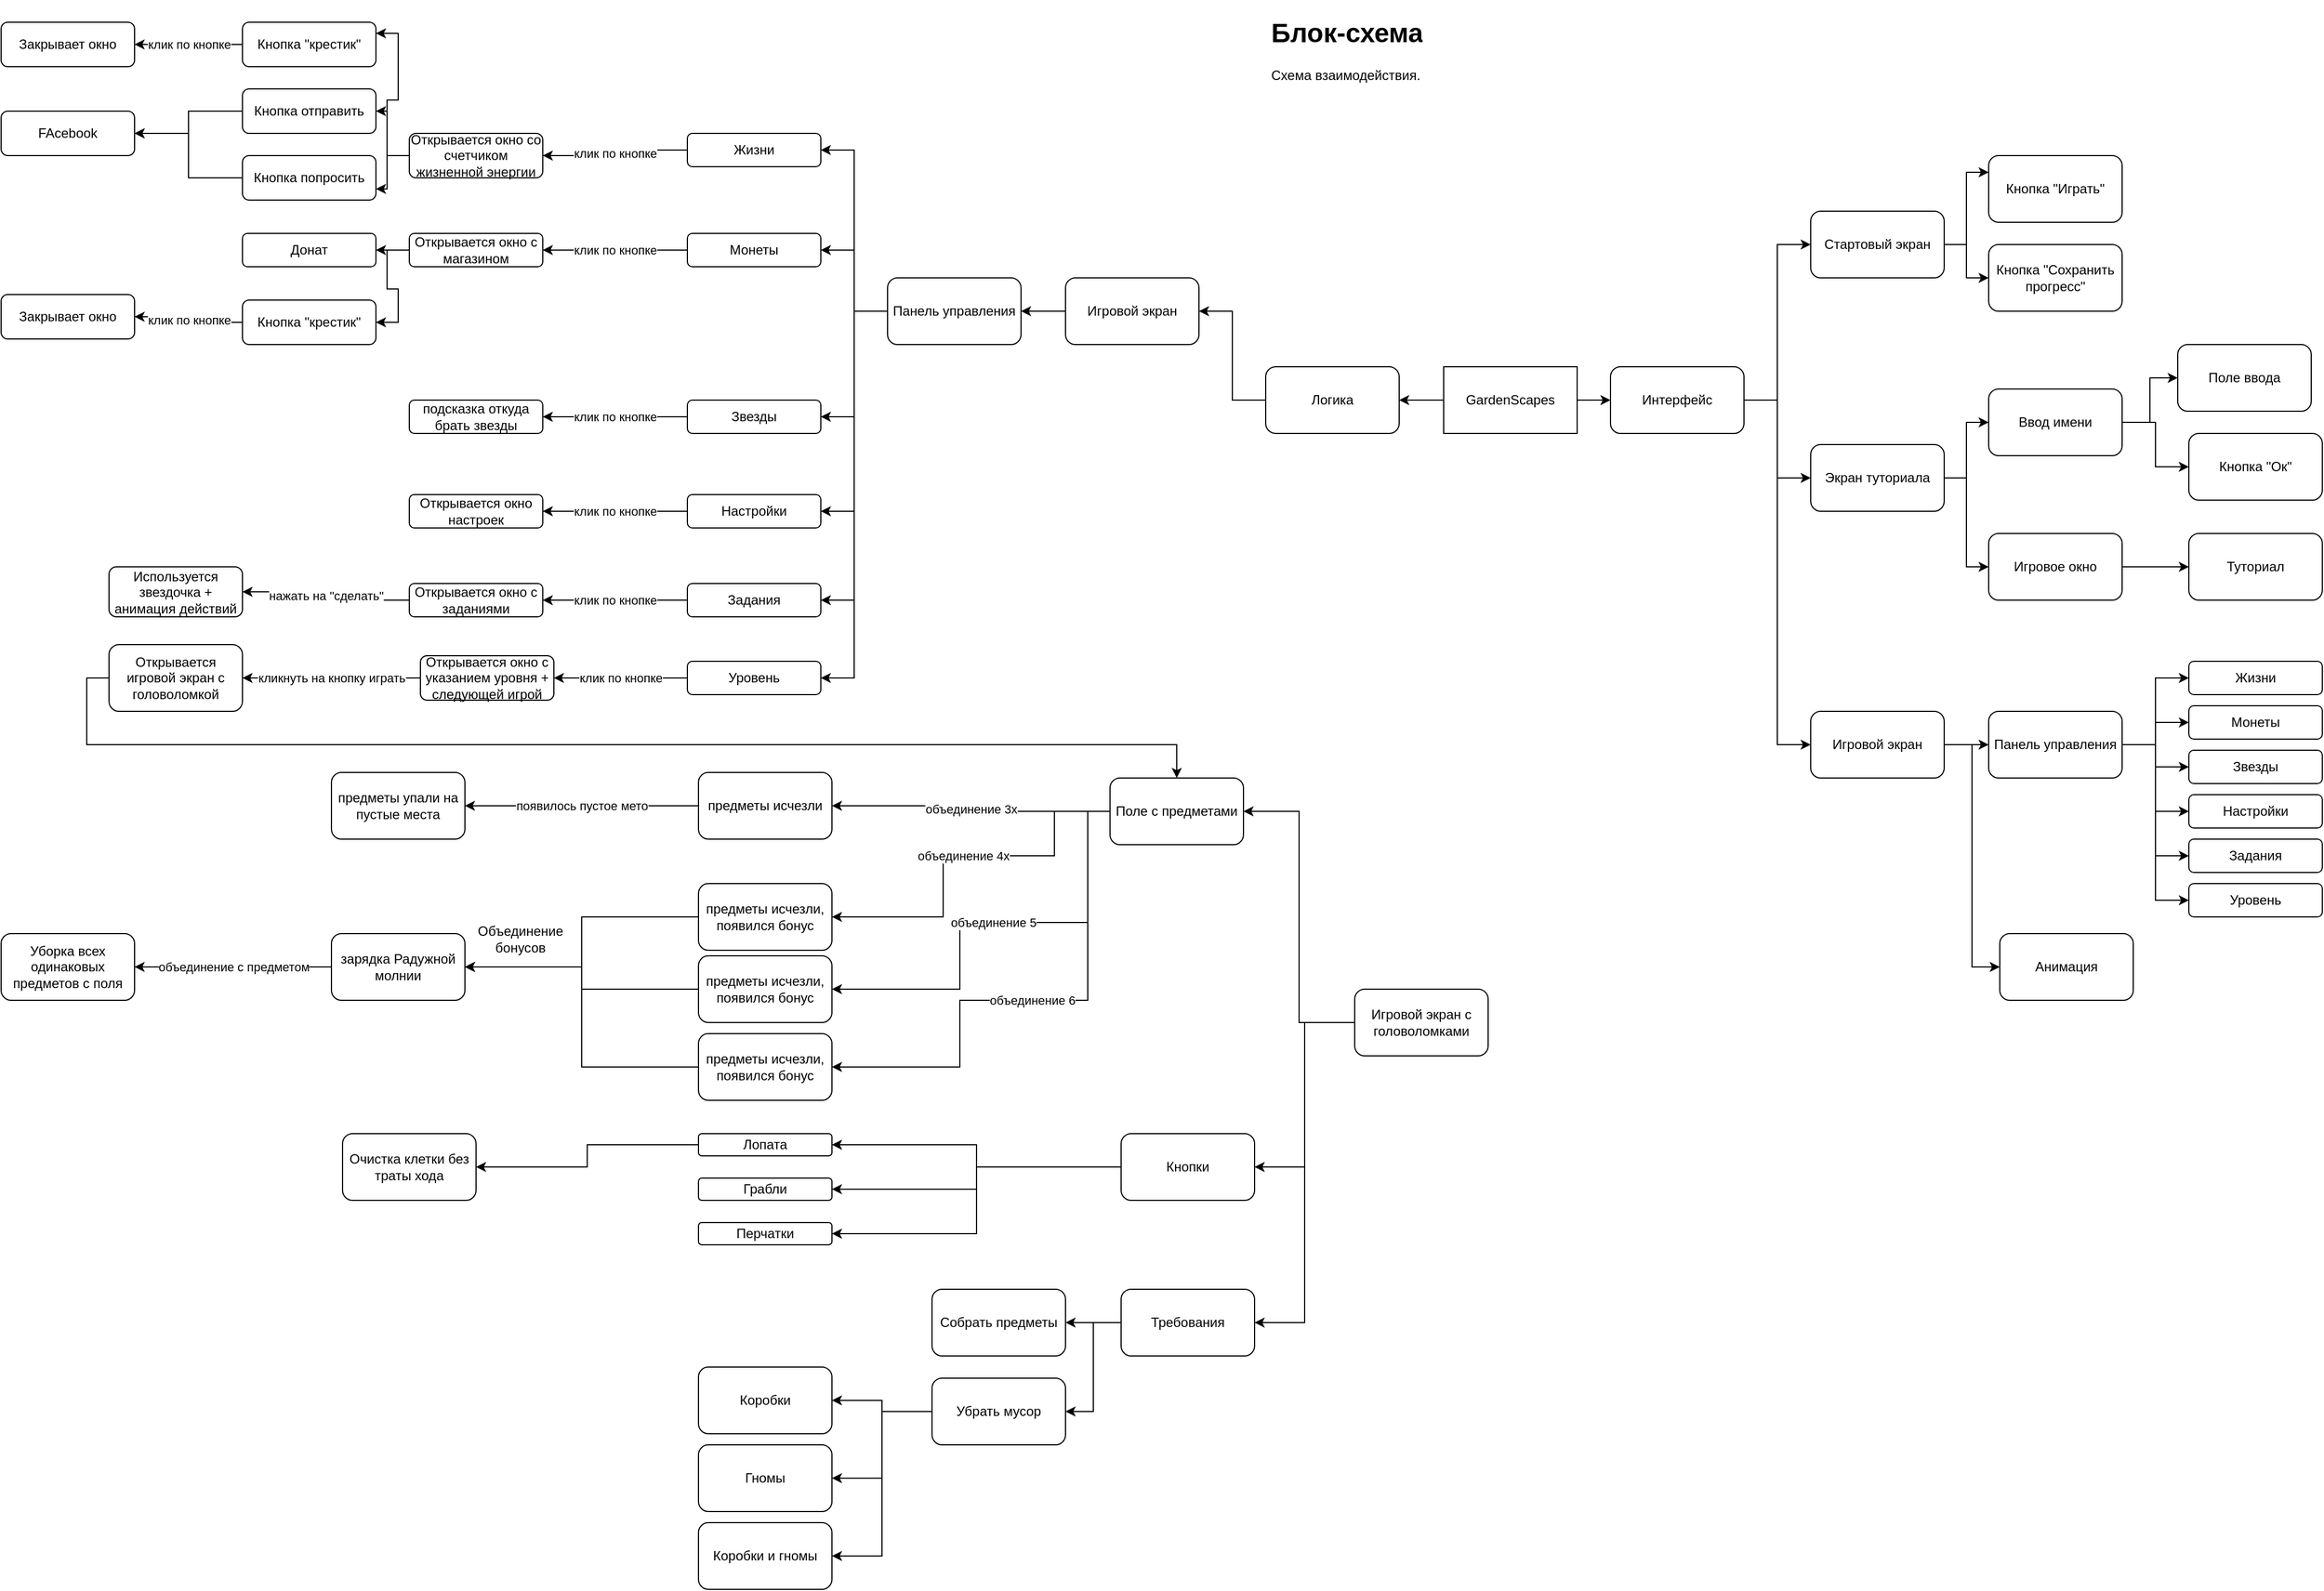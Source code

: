 <mxfile version="15.9.4" type="github">
  <diagram id="-3qTyUgSQW8smCoNh1RV" name="Page-1">
    <mxGraphModel dx="3076" dy="805" grid="1" gridSize="10" guides="1" tooltips="1" connect="1" arrows="1" fold="1" page="1" pageScale="1" pageWidth="827" pageHeight="1169" math="0" shadow="0">
      <root>
        <mxCell id="0" />
        <mxCell id="1" parent="0" />
        <mxCell id="cfINHwRxvX_QHTuSYm5q-5" style="edgeStyle=orthogonalEdgeStyle;rounded=0;orthogonalLoop=1;jettySize=auto;html=1;exitX=1;exitY=0.5;exitDx=0;exitDy=0;entryX=0;entryY=0.5;entryDx=0;entryDy=0;" parent="1" source="cfINHwRxvX_QHTuSYm5q-1" target="cfINHwRxvX_QHTuSYm5q-4" edge="1">
          <mxGeometry relative="1" as="geometry" />
        </mxCell>
        <mxCell id="cfINHwRxvX_QHTuSYm5q-45" style="edgeStyle=orthogonalEdgeStyle;rounded=0;orthogonalLoop=1;jettySize=auto;html=1;exitX=0;exitY=0.5;exitDx=0;exitDy=0;entryX=1;entryY=0.5;entryDx=0;entryDy=0;" parent="1" source="cfINHwRxvX_QHTuSYm5q-1" target="cfINHwRxvX_QHTuSYm5q-44" edge="1">
          <mxGeometry relative="1" as="geometry" />
        </mxCell>
        <mxCell id="cfINHwRxvX_QHTuSYm5q-1" value="GardenScapes" style="rounded=0;whiteSpace=wrap;html=1;" parent="1" vertex="1">
          <mxGeometry x="350" y="360" width="120" height="60" as="geometry" />
        </mxCell>
        <mxCell id="cfINHwRxvX_QHTuSYm5q-9" style="edgeStyle=orthogonalEdgeStyle;rounded=0;orthogonalLoop=1;jettySize=auto;html=1;exitX=1;exitY=0.5;exitDx=0;exitDy=0;entryX=0;entryY=0.5;entryDx=0;entryDy=0;" parent="1" source="cfINHwRxvX_QHTuSYm5q-4" target="cfINHwRxvX_QHTuSYm5q-6" edge="1">
          <mxGeometry relative="1" as="geometry" />
        </mxCell>
        <mxCell id="cfINHwRxvX_QHTuSYm5q-19" style="edgeStyle=orthogonalEdgeStyle;rounded=0;orthogonalLoop=1;jettySize=auto;html=1;exitX=1;exitY=0.5;exitDx=0;exitDy=0;entryX=0;entryY=0.5;entryDx=0;entryDy=0;" parent="1" source="cfINHwRxvX_QHTuSYm5q-4" target="cfINHwRxvX_QHTuSYm5q-13" edge="1">
          <mxGeometry relative="1" as="geometry" />
        </mxCell>
        <mxCell id="cfINHwRxvX_QHTuSYm5q-27" style="edgeStyle=orthogonalEdgeStyle;rounded=0;orthogonalLoop=1;jettySize=auto;html=1;exitX=1;exitY=0.5;exitDx=0;exitDy=0;entryX=0;entryY=0.5;entryDx=0;entryDy=0;" parent="1" source="cfINHwRxvX_QHTuSYm5q-4" target="cfINHwRxvX_QHTuSYm5q-26" edge="1">
          <mxGeometry relative="1" as="geometry" />
        </mxCell>
        <mxCell id="cfINHwRxvX_QHTuSYm5q-4" value="Интерфейс" style="rounded=1;whiteSpace=wrap;html=1;" parent="1" vertex="1">
          <mxGeometry x="500" y="360" width="120" height="60" as="geometry" />
        </mxCell>
        <mxCell id="cfINHwRxvX_QHTuSYm5q-10" style="edgeStyle=orthogonalEdgeStyle;rounded=0;orthogonalLoop=1;jettySize=auto;html=1;exitX=1;exitY=0.5;exitDx=0;exitDy=0;entryX=0;entryY=0.25;entryDx=0;entryDy=0;" parent="1" source="cfINHwRxvX_QHTuSYm5q-6" target="cfINHwRxvX_QHTuSYm5q-7" edge="1">
          <mxGeometry relative="1" as="geometry" />
        </mxCell>
        <mxCell id="cfINHwRxvX_QHTuSYm5q-11" style="edgeStyle=orthogonalEdgeStyle;rounded=0;orthogonalLoop=1;jettySize=auto;html=1;exitX=1;exitY=0.5;exitDx=0;exitDy=0;entryX=0;entryY=0.5;entryDx=0;entryDy=0;" parent="1" source="cfINHwRxvX_QHTuSYm5q-6" target="cfINHwRxvX_QHTuSYm5q-8" edge="1">
          <mxGeometry relative="1" as="geometry" />
        </mxCell>
        <mxCell id="cfINHwRxvX_QHTuSYm5q-6" value="Стартовый экран" style="rounded=1;whiteSpace=wrap;html=1;" parent="1" vertex="1">
          <mxGeometry x="680" y="220" width="120" height="60" as="geometry" />
        </mxCell>
        <mxCell id="cfINHwRxvX_QHTuSYm5q-7" value="Кнопка &quot;Играть&quot;&lt;span style=&quot;color: rgba(0 , 0 , 0 , 0) ; font-family: monospace ; font-size: 0px&quot;&gt;%3CmxGraphModel%3E%3Croot%3E%3CmxCell%20id%3D%220%22%2F%3E%3CmxCell%20id%3D%221%22%20parent%3D%220%22%2F%3E%3CmxCell%20id%3D%222%22%20value%3D%22%D0%A1%D1%82%D0%B0%D1%80%D1%82%D0%BE%D0%B2%D1%8B%D0%B9%20%D1%8D%D0%BA%D1%80%D0%B0%D0%BD%22%20style%3D%22rounded%3D1%3BwhiteSpace%3Dwrap%3Bhtml%3D1%3B%22%20vertex%3D%221%22%20parent%3D%221%22%3E%3CmxGeometry%20x%3D%22640%22%20y%3D%22220%22%20width%3D%22120%22%20height%3D%2260%22%20as%3D%22geometry%22%2F%3E%3C%2FmxCell%3E%3C%2Froot%3E%3C%2FmxGraphModel%3E&lt;/span&gt;" style="rounded=1;whiteSpace=wrap;html=1;" parent="1" vertex="1">
          <mxGeometry x="840" y="170" width="120" height="60" as="geometry" />
        </mxCell>
        <mxCell id="cfINHwRxvX_QHTuSYm5q-8" value="Кнопка &quot;Сохранить прогресс&quot;" style="rounded=1;whiteSpace=wrap;html=1;" parent="1" vertex="1">
          <mxGeometry x="840" y="250" width="120" height="60" as="geometry" />
        </mxCell>
        <mxCell id="cfINHwRxvX_QHTuSYm5q-21" style="edgeStyle=orthogonalEdgeStyle;rounded=0;orthogonalLoop=1;jettySize=auto;html=1;exitX=1;exitY=0.5;exitDx=0;exitDy=0;entryX=0;entryY=0.5;entryDx=0;entryDy=0;" parent="1" source="cfINHwRxvX_QHTuSYm5q-13" target="cfINHwRxvX_QHTuSYm5q-14" edge="1">
          <mxGeometry relative="1" as="geometry" />
        </mxCell>
        <mxCell id="cfINHwRxvX_QHTuSYm5q-22" style="edgeStyle=orthogonalEdgeStyle;rounded=0;orthogonalLoop=1;jettySize=auto;html=1;exitX=1;exitY=0.5;exitDx=0;exitDy=0;entryX=0;entryY=0.5;entryDx=0;entryDy=0;" parent="1" source="cfINHwRxvX_QHTuSYm5q-13" target="cfINHwRxvX_QHTuSYm5q-17" edge="1">
          <mxGeometry relative="1" as="geometry" />
        </mxCell>
        <mxCell id="cfINHwRxvX_QHTuSYm5q-13" value="Экран туториала" style="rounded=1;whiteSpace=wrap;html=1;" parent="1" vertex="1">
          <mxGeometry x="680" y="430" width="120" height="60" as="geometry" />
        </mxCell>
        <mxCell id="cfINHwRxvX_QHTuSYm5q-24" style="edgeStyle=orthogonalEdgeStyle;rounded=0;orthogonalLoop=1;jettySize=auto;html=1;exitX=1;exitY=0.5;exitDx=0;exitDy=0;entryX=0;entryY=0.5;entryDx=0;entryDy=0;" parent="1" source="cfINHwRxvX_QHTuSYm5q-14" target="cfINHwRxvX_QHTuSYm5q-15" edge="1">
          <mxGeometry relative="1" as="geometry" />
        </mxCell>
        <mxCell id="cfINHwRxvX_QHTuSYm5q-25" style="edgeStyle=orthogonalEdgeStyle;rounded=0;orthogonalLoop=1;jettySize=auto;html=1;exitX=1;exitY=0.5;exitDx=0;exitDy=0;entryX=0;entryY=0.5;entryDx=0;entryDy=0;" parent="1" source="cfINHwRxvX_QHTuSYm5q-14" target="cfINHwRxvX_QHTuSYm5q-16" edge="1">
          <mxGeometry relative="1" as="geometry" />
        </mxCell>
        <mxCell id="cfINHwRxvX_QHTuSYm5q-14" value="Ввод имени" style="rounded=1;whiteSpace=wrap;html=1;" parent="1" vertex="1">
          <mxGeometry x="840" y="380" width="120" height="60" as="geometry" />
        </mxCell>
        <mxCell id="cfINHwRxvX_QHTuSYm5q-15" value="Поле ввода" style="rounded=1;whiteSpace=wrap;html=1;" parent="1" vertex="1">
          <mxGeometry x="1010" y="340" width="120" height="60" as="geometry" />
        </mxCell>
        <mxCell id="cfINHwRxvX_QHTuSYm5q-16" value="Кнопка &quot;Ок&quot;" style="rounded=1;whiteSpace=wrap;html=1;" parent="1" vertex="1">
          <mxGeometry x="1020" y="420" width="120" height="60" as="geometry" />
        </mxCell>
        <mxCell id="cfINHwRxvX_QHTuSYm5q-23" style="edgeStyle=orthogonalEdgeStyle;rounded=0;orthogonalLoop=1;jettySize=auto;html=1;exitX=1;exitY=0.5;exitDx=0;exitDy=0;entryX=0;entryY=0.5;entryDx=0;entryDy=0;" parent="1" source="cfINHwRxvX_QHTuSYm5q-17" target="cfINHwRxvX_QHTuSYm5q-18" edge="1">
          <mxGeometry relative="1" as="geometry" />
        </mxCell>
        <mxCell id="cfINHwRxvX_QHTuSYm5q-17" value="Игровое окно" style="rounded=1;whiteSpace=wrap;html=1;" parent="1" vertex="1">
          <mxGeometry x="840" y="510" width="120" height="60" as="geometry" />
        </mxCell>
        <mxCell id="cfINHwRxvX_QHTuSYm5q-18" value="Туториал" style="rounded=1;whiteSpace=wrap;html=1;" parent="1" vertex="1">
          <mxGeometry x="1020" y="510" width="120" height="60" as="geometry" />
        </mxCell>
        <mxCell id="cfINHwRxvX_QHTuSYm5q-33" style="edgeStyle=orthogonalEdgeStyle;rounded=0;orthogonalLoop=1;jettySize=auto;html=1;exitX=1;exitY=0.5;exitDx=0;exitDy=0;entryX=0;entryY=0.5;entryDx=0;entryDy=0;" parent="1" source="cfINHwRxvX_QHTuSYm5q-26" target="cfINHwRxvX_QHTuSYm5q-32" edge="1">
          <mxGeometry relative="1" as="geometry" />
        </mxCell>
        <mxCell id="cfINHwRxvX_QHTuSYm5q-43" style="edgeStyle=orthogonalEdgeStyle;rounded=0;orthogonalLoop=1;jettySize=auto;html=1;exitX=1;exitY=0.5;exitDx=0;exitDy=0;entryX=0;entryY=0.5;entryDx=0;entryDy=0;" parent="1" source="cfINHwRxvX_QHTuSYm5q-26" target="cfINHwRxvX_QHTuSYm5q-42" edge="1">
          <mxGeometry relative="1" as="geometry" />
        </mxCell>
        <mxCell id="cfINHwRxvX_QHTuSYm5q-26" value="Игровой экран" style="rounded=1;whiteSpace=wrap;html=1;" parent="1" vertex="1">
          <mxGeometry x="680" y="670" width="120" height="60" as="geometry" />
        </mxCell>
        <mxCell id="cfINHwRxvX_QHTuSYm5q-28" value="Жизни" style="rounded=1;whiteSpace=wrap;html=1;" parent="1" vertex="1">
          <mxGeometry x="1020" y="625" width="120" height="30" as="geometry" />
        </mxCell>
        <mxCell id="cfINHwRxvX_QHTuSYm5q-29" value="Монеты&lt;span style=&quot;color: rgba(0 , 0 , 0 , 0) ; font-family: monospace ; font-size: 0px&quot;&gt;%3CmxGraphModel%3E%3Croot%3E%3CmxCell%20id%3D%220%22%2F%3E%3CmxCell%20id%3D%221%22%20parent%3D%220%22%2F%3E%3CmxCell%20id%3D%222%22%20value%3D%22%D0%96%D0%B8%D0%B7%D0%BD%D0%B8%22%20style%3D%22rounded%3D1%3BwhiteSpace%3Dwrap%3Bhtml%3D1%3B%22%20vertex%3D%221%22%20parent%3D%221%22%3E%3CmxGeometry%20x%3D%22840%22%20y%3D%22630%22%20width%3D%22120%22%20height%3D%2230%22%20as%3D%22geometry%22%2F%3E%3C%2FmxCell%3E%3C%2Froot%3E%3C%2FmxGraphModel%3E&lt;/span&gt;" style="rounded=1;whiteSpace=wrap;html=1;" parent="1" vertex="1">
          <mxGeometry x="1020" y="665" width="120" height="30" as="geometry" />
        </mxCell>
        <mxCell id="cfINHwRxvX_QHTuSYm5q-30" value="Звезды" style="rounded=1;whiteSpace=wrap;html=1;" parent="1" vertex="1">
          <mxGeometry x="1020" y="705" width="120" height="30" as="geometry" />
        </mxCell>
        <mxCell id="cfINHwRxvX_QHTuSYm5q-31" value="Настройки" style="rounded=1;whiteSpace=wrap;html=1;" parent="1" vertex="1">
          <mxGeometry x="1020" y="745" width="120" height="30" as="geometry" />
        </mxCell>
        <mxCell id="cfINHwRxvX_QHTuSYm5q-34" style="edgeStyle=orthogonalEdgeStyle;rounded=0;orthogonalLoop=1;jettySize=auto;html=1;exitX=1;exitY=0.5;exitDx=0;exitDy=0;entryX=0;entryY=0.5;entryDx=0;entryDy=0;" parent="1" source="cfINHwRxvX_QHTuSYm5q-32" target="cfINHwRxvX_QHTuSYm5q-28" edge="1">
          <mxGeometry relative="1" as="geometry" />
        </mxCell>
        <mxCell id="cfINHwRxvX_QHTuSYm5q-35" style="edgeStyle=orthogonalEdgeStyle;rounded=0;orthogonalLoop=1;jettySize=auto;html=1;exitX=1;exitY=0.5;exitDx=0;exitDy=0;entryX=0;entryY=0.5;entryDx=0;entryDy=0;" parent="1" source="cfINHwRxvX_QHTuSYm5q-32" target="cfINHwRxvX_QHTuSYm5q-29" edge="1">
          <mxGeometry relative="1" as="geometry" />
        </mxCell>
        <mxCell id="cfINHwRxvX_QHTuSYm5q-36" style="edgeStyle=orthogonalEdgeStyle;rounded=0;orthogonalLoop=1;jettySize=auto;html=1;exitX=1;exitY=0.5;exitDx=0;exitDy=0;" parent="1" source="cfINHwRxvX_QHTuSYm5q-32" target="cfINHwRxvX_QHTuSYm5q-30" edge="1">
          <mxGeometry relative="1" as="geometry" />
        </mxCell>
        <mxCell id="cfINHwRxvX_QHTuSYm5q-37" style="edgeStyle=orthogonalEdgeStyle;rounded=0;orthogonalLoop=1;jettySize=auto;html=1;exitX=1;exitY=0.5;exitDx=0;exitDy=0;entryX=0;entryY=0.5;entryDx=0;entryDy=0;" parent="1" source="cfINHwRxvX_QHTuSYm5q-32" target="cfINHwRxvX_QHTuSYm5q-31" edge="1">
          <mxGeometry relative="1" as="geometry" />
        </mxCell>
        <mxCell id="cfINHwRxvX_QHTuSYm5q-40" style="edgeStyle=orthogonalEdgeStyle;rounded=0;orthogonalLoop=1;jettySize=auto;html=1;exitX=1;exitY=0.5;exitDx=0;exitDy=0;entryX=0;entryY=0.5;entryDx=0;entryDy=0;" parent="1" source="cfINHwRxvX_QHTuSYm5q-32" target="cfINHwRxvX_QHTuSYm5q-38" edge="1">
          <mxGeometry relative="1" as="geometry" />
        </mxCell>
        <mxCell id="cfINHwRxvX_QHTuSYm5q-41" style="edgeStyle=orthogonalEdgeStyle;rounded=0;orthogonalLoop=1;jettySize=auto;html=1;exitX=1;exitY=0.5;exitDx=0;exitDy=0;entryX=0;entryY=0.5;entryDx=0;entryDy=0;" parent="1" source="cfINHwRxvX_QHTuSYm5q-32" target="cfINHwRxvX_QHTuSYm5q-39" edge="1">
          <mxGeometry relative="1" as="geometry" />
        </mxCell>
        <mxCell id="cfINHwRxvX_QHTuSYm5q-32" value="Панель управления" style="rounded=1;whiteSpace=wrap;html=1;" parent="1" vertex="1">
          <mxGeometry x="840" y="670" width="120" height="60" as="geometry" />
        </mxCell>
        <mxCell id="cfINHwRxvX_QHTuSYm5q-38" value="Задания" style="rounded=1;whiteSpace=wrap;html=1;" parent="1" vertex="1">
          <mxGeometry x="1020" y="785" width="120" height="30" as="geometry" />
        </mxCell>
        <mxCell id="cfINHwRxvX_QHTuSYm5q-39" value="Уровень" style="rounded=1;whiteSpace=wrap;html=1;" parent="1" vertex="1">
          <mxGeometry x="1020" y="825" width="120" height="30" as="geometry" />
        </mxCell>
        <mxCell id="cfINHwRxvX_QHTuSYm5q-42" value="Анимация" style="rounded=1;whiteSpace=wrap;html=1;" parent="1" vertex="1">
          <mxGeometry x="850" y="870" width="120" height="60" as="geometry" />
        </mxCell>
        <mxCell id="cfINHwRxvX_QHTuSYm5q-63" style="edgeStyle=orthogonalEdgeStyle;rounded=0;orthogonalLoop=1;jettySize=auto;html=1;exitX=0;exitY=0.5;exitDx=0;exitDy=0;entryX=1;entryY=0.5;entryDx=0;entryDy=0;" parent="1" source="cfINHwRxvX_QHTuSYm5q-44" target="cfINHwRxvX_QHTuSYm5q-48" edge="1">
          <mxGeometry relative="1" as="geometry" />
        </mxCell>
        <mxCell id="cfINHwRxvX_QHTuSYm5q-44" value="Логика" style="rounded=1;whiteSpace=wrap;html=1;" parent="1" vertex="1">
          <mxGeometry x="190" y="360" width="120" height="60" as="geometry" />
        </mxCell>
        <mxCell id="cfINHwRxvX_QHTuSYm5q-64" style="edgeStyle=orthogonalEdgeStyle;rounded=0;orthogonalLoop=1;jettySize=auto;html=1;exitX=0;exitY=0.5;exitDx=0;exitDy=0;entryX=1;entryY=0.5;entryDx=0;entryDy=0;" parent="1" source="cfINHwRxvX_QHTuSYm5q-48" target="cfINHwRxvX_QHTuSYm5q-59" edge="1">
          <mxGeometry relative="1" as="geometry" />
        </mxCell>
        <mxCell id="cfINHwRxvX_QHTuSYm5q-48" value="Игровой экран" style="rounded=1;whiteSpace=wrap;html=1;" parent="1" vertex="1">
          <mxGeometry x="10" y="280" width="120" height="60" as="geometry" />
        </mxCell>
        <mxCell id="cfINHwRxvX_QHTuSYm5q-72" value="клик по кнопке" style="edgeStyle=orthogonalEdgeStyle;rounded=0;orthogonalLoop=1;jettySize=auto;html=1;exitX=0;exitY=0.5;exitDx=0;exitDy=0;entryX=1;entryY=0.5;entryDx=0;entryDy=0;" parent="1" source="cfINHwRxvX_QHTuSYm5q-49" target="cfINHwRxvX_QHTuSYm5q-71" edge="1">
          <mxGeometry relative="1" as="geometry" />
        </mxCell>
        <mxCell id="cfINHwRxvX_QHTuSYm5q-49" value="Жизни" style="rounded=1;whiteSpace=wrap;html=1;" parent="1" vertex="1">
          <mxGeometry x="-330" y="150" width="120" height="30" as="geometry" />
        </mxCell>
        <mxCell id="cfINHwRxvX_QHTuSYm5q-82" value="клик по кнопке" style="edgeStyle=orthogonalEdgeStyle;rounded=0;orthogonalLoop=1;jettySize=auto;html=1;exitX=0;exitY=0.5;exitDx=0;exitDy=0;entryX=1;entryY=0.5;entryDx=0;entryDy=0;" parent="1" source="cfINHwRxvX_QHTuSYm5q-50" target="cfINHwRxvX_QHTuSYm5q-81" edge="1">
          <mxGeometry relative="1" as="geometry" />
        </mxCell>
        <mxCell id="cfINHwRxvX_QHTuSYm5q-50" value="Монеты&lt;span style=&quot;color: rgba(0 , 0 , 0 , 0) ; font-family: monospace ; font-size: 0px&quot;&gt;%3CmxGraphModel%3E%3Croot%3E%3CmxCell%20id%3D%220%22%2F%3E%3CmxCell%20id%3D%221%22%20parent%3D%220%22%2F%3E%3CmxCell%20id%3D%222%22%20value%3D%22%D0%96%D0%B8%D0%B7%D0%BD%D0%B8%22%20style%3D%22rounded%3D1%3BwhiteSpace%3Dwrap%3Bhtml%3D1%3B%22%20vertex%3D%221%22%20parent%3D%221%22%3E%3CmxGeometry%20x%3D%22840%22%20y%3D%22630%22%20width%3D%22120%22%20height%3D%2230%22%20as%3D%22geometry%22%2F%3E%3C%2FmxCell%3E%3C%2Froot%3E%3C%2FmxGraphModel%3E&lt;/span&gt;" style="rounded=1;whiteSpace=wrap;html=1;" parent="1" vertex="1">
          <mxGeometry x="-330" y="240" width="120" height="30" as="geometry" />
        </mxCell>
        <mxCell id="cfINHwRxvX_QHTuSYm5q-94" value="клик по кнопке" style="edgeStyle=orthogonalEdgeStyle;rounded=0;orthogonalLoop=1;jettySize=auto;html=1;exitX=0;exitY=0.5;exitDx=0;exitDy=0;entryX=1;entryY=0.5;entryDx=0;entryDy=0;" parent="1" source="cfINHwRxvX_QHTuSYm5q-51" target="cfINHwRxvX_QHTuSYm5q-93" edge="1">
          <mxGeometry relative="1" as="geometry" />
        </mxCell>
        <mxCell id="cfINHwRxvX_QHTuSYm5q-51" value="Звезды" style="rounded=1;whiteSpace=wrap;html=1;" parent="1" vertex="1">
          <mxGeometry x="-330" y="390" width="120" height="30" as="geometry" />
        </mxCell>
        <mxCell id="cfINHwRxvX_QHTuSYm5q-96" value="клик по кнопке" style="edgeStyle=orthogonalEdgeStyle;rounded=0;orthogonalLoop=1;jettySize=auto;html=1;exitX=0;exitY=0.5;exitDx=0;exitDy=0;entryX=1;entryY=0.5;entryDx=0;entryDy=0;" parent="1" source="cfINHwRxvX_QHTuSYm5q-52" target="cfINHwRxvX_QHTuSYm5q-95" edge="1">
          <mxGeometry relative="1" as="geometry" />
        </mxCell>
        <mxCell id="cfINHwRxvX_QHTuSYm5q-52" value="Настройки" style="rounded=1;whiteSpace=wrap;html=1;" parent="1" vertex="1">
          <mxGeometry x="-330" y="475" width="120" height="30" as="geometry" />
        </mxCell>
        <mxCell id="cfINHwRxvX_QHTuSYm5q-65" style="edgeStyle=orthogonalEdgeStyle;rounded=0;orthogonalLoop=1;jettySize=auto;html=1;exitX=0;exitY=0.5;exitDx=0;exitDy=0;entryX=1;entryY=0.5;entryDx=0;entryDy=0;" parent="1" source="cfINHwRxvX_QHTuSYm5q-59" target="cfINHwRxvX_QHTuSYm5q-49" edge="1">
          <mxGeometry relative="1" as="geometry" />
        </mxCell>
        <mxCell id="cfINHwRxvX_QHTuSYm5q-66" style="edgeStyle=orthogonalEdgeStyle;rounded=0;orthogonalLoop=1;jettySize=auto;html=1;exitX=0;exitY=0.5;exitDx=0;exitDy=0;entryX=1;entryY=0.5;entryDx=0;entryDy=0;" parent="1" source="cfINHwRxvX_QHTuSYm5q-59" target="cfINHwRxvX_QHTuSYm5q-50" edge="1">
          <mxGeometry relative="1" as="geometry" />
        </mxCell>
        <mxCell id="cfINHwRxvX_QHTuSYm5q-67" style="edgeStyle=orthogonalEdgeStyle;rounded=0;orthogonalLoop=1;jettySize=auto;html=1;exitX=0;exitY=0.5;exitDx=0;exitDy=0;entryX=1;entryY=0.5;entryDx=0;entryDy=0;" parent="1" source="cfINHwRxvX_QHTuSYm5q-59" target="cfINHwRxvX_QHTuSYm5q-51" edge="1">
          <mxGeometry relative="1" as="geometry" />
        </mxCell>
        <mxCell id="cfINHwRxvX_QHTuSYm5q-68" style="edgeStyle=orthogonalEdgeStyle;rounded=0;orthogonalLoop=1;jettySize=auto;html=1;exitX=0;exitY=0.5;exitDx=0;exitDy=0;entryX=1;entryY=0.5;entryDx=0;entryDy=0;" parent="1" source="cfINHwRxvX_QHTuSYm5q-59" target="cfINHwRxvX_QHTuSYm5q-52" edge="1">
          <mxGeometry relative="1" as="geometry" />
        </mxCell>
        <mxCell id="cfINHwRxvX_QHTuSYm5q-69" style="edgeStyle=orthogonalEdgeStyle;rounded=0;orthogonalLoop=1;jettySize=auto;html=1;exitX=0;exitY=0.5;exitDx=0;exitDy=0;entryX=1;entryY=0.5;entryDx=0;entryDy=0;" parent="1" source="cfINHwRxvX_QHTuSYm5q-59" target="cfINHwRxvX_QHTuSYm5q-60" edge="1">
          <mxGeometry relative="1" as="geometry" />
        </mxCell>
        <mxCell id="cfINHwRxvX_QHTuSYm5q-70" style="edgeStyle=orthogonalEdgeStyle;rounded=0;orthogonalLoop=1;jettySize=auto;html=1;exitX=0;exitY=0.5;exitDx=0;exitDy=0;entryX=1;entryY=0.5;entryDx=0;entryDy=0;" parent="1" source="cfINHwRxvX_QHTuSYm5q-59" target="cfINHwRxvX_QHTuSYm5q-61" edge="1">
          <mxGeometry relative="1" as="geometry" />
        </mxCell>
        <mxCell id="cfINHwRxvX_QHTuSYm5q-59" value="Панель управления" style="rounded=1;whiteSpace=wrap;html=1;" parent="1" vertex="1">
          <mxGeometry x="-150" y="280" width="120" height="60" as="geometry" />
        </mxCell>
        <mxCell id="cfINHwRxvX_QHTuSYm5q-98" value="клик по кнопке" style="edgeStyle=orthogonalEdgeStyle;rounded=0;orthogonalLoop=1;jettySize=auto;html=1;exitX=0;exitY=0.5;exitDx=0;exitDy=0;entryX=1;entryY=0.5;entryDx=0;entryDy=0;" parent="1" source="cfINHwRxvX_QHTuSYm5q-60" target="cfINHwRxvX_QHTuSYm5q-97" edge="1">
          <mxGeometry relative="1" as="geometry" />
        </mxCell>
        <mxCell id="cfINHwRxvX_QHTuSYm5q-60" value="Задания" style="rounded=1;whiteSpace=wrap;html=1;" parent="1" vertex="1">
          <mxGeometry x="-330" y="555" width="120" height="30" as="geometry" />
        </mxCell>
        <mxCell id="cfINHwRxvX_QHTuSYm5q-102" value="клик по кнопке" style="edgeStyle=orthogonalEdgeStyle;rounded=0;orthogonalLoop=1;jettySize=auto;html=1;exitX=0;exitY=0.5;exitDx=0;exitDy=0;" parent="1" source="cfINHwRxvX_QHTuSYm5q-61" target="cfINHwRxvX_QHTuSYm5q-101" edge="1">
          <mxGeometry relative="1" as="geometry" />
        </mxCell>
        <mxCell id="cfINHwRxvX_QHTuSYm5q-61" value="Уровень" style="rounded=1;whiteSpace=wrap;html=1;" parent="1" vertex="1">
          <mxGeometry x="-330" y="625" width="120" height="30" as="geometry" />
        </mxCell>
        <mxCell id="cfINHwRxvX_QHTuSYm5q-75" style="edgeStyle=orthogonalEdgeStyle;rounded=0;orthogonalLoop=1;jettySize=auto;html=1;exitX=0;exitY=0.5;exitDx=0;exitDy=0;entryX=1;entryY=0.5;entryDx=0;entryDy=0;" parent="1" source="cfINHwRxvX_QHTuSYm5q-71" target="cfINHwRxvX_QHTuSYm5q-73" edge="1">
          <mxGeometry relative="1" as="geometry" />
        </mxCell>
        <mxCell id="cfINHwRxvX_QHTuSYm5q-76" style="edgeStyle=orthogonalEdgeStyle;rounded=0;orthogonalLoop=1;jettySize=auto;html=1;exitX=0;exitY=0.5;exitDx=0;exitDy=0;entryX=1;entryY=0.75;entryDx=0;entryDy=0;" parent="1" source="cfINHwRxvX_QHTuSYm5q-71" target="cfINHwRxvX_QHTuSYm5q-74" edge="1">
          <mxGeometry relative="1" as="geometry" />
        </mxCell>
        <mxCell id="cfINHwRxvX_QHTuSYm5q-86" style="edgeStyle=orthogonalEdgeStyle;rounded=0;orthogonalLoop=1;jettySize=auto;html=1;exitX=0;exitY=0.5;exitDx=0;exitDy=0;entryX=1;entryY=0.25;entryDx=0;entryDy=0;" parent="1" source="cfINHwRxvX_QHTuSYm5q-71" target="cfINHwRxvX_QHTuSYm5q-85" edge="1">
          <mxGeometry relative="1" as="geometry" />
        </mxCell>
        <mxCell id="cfINHwRxvX_QHTuSYm5q-71" value="Открывается окно со счетчиком жизненной энергии" style="rounded=1;whiteSpace=wrap;html=1;" parent="1" vertex="1">
          <mxGeometry x="-580" y="150" width="120" height="40" as="geometry" />
        </mxCell>
        <mxCell id="cfINHwRxvX_QHTuSYm5q-79" style="edgeStyle=orthogonalEdgeStyle;rounded=0;orthogonalLoop=1;jettySize=auto;html=1;exitX=0;exitY=0.5;exitDx=0;exitDy=0;entryX=1;entryY=0.5;entryDx=0;entryDy=0;" parent="1" source="cfINHwRxvX_QHTuSYm5q-73" target="cfINHwRxvX_QHTuSYm5q-77" edge="1">
          <mxGeometry relative="1" as="geometry" />
        </mxCell>
        <mxCell id="cfINHwRxvX_QHTuSYm5q-73" value="Кнопка отправить" style="rounded=1;whiteSpace=wrap;html=1;" parent="1" vertex="1">
          <mxGeometry x="-730" y="110" width="120" height="40" as="geometry" />
        </mxCell>
        <mxCell id="cfINHwRxvX_QHTuSYm5q-80" style="edgeStyle=orthogonalEdgeStyle;rounded=0;orthogonalLoop=1;jettySize=auto;html=1;exitX=0;exitY=0.5;exitDx=0;exitDy=0;entryX=1;entryY=0.5;entryDx=0;entryDy=0;" parent="1" source="cfINHwRxvX_QHTuSYm5q-74" target="cfINHwRxvX_QHTuSYm5q-77" edge="1">
          <mxGeometry relative="1" as="geometry" />
        </mxCell>
        <mxCell id="cfINHwRxvX_QHTuSYm5q-74" value="Кнопка попросить" style="rounded=1;whiteSpace=wrap;html=1;" parent="1" vertex="1">
          <mxGeometry x="-730" y="170" width="120" height="40" as="geometry" />
        </mxCell>
        <mxCell id="cfINHwRxvX_QHTuSYm5q-77" value="FAcebook" style="rounded=1;whiteSpace=wrap;html=1;" parent="1" vertex="1">
          <mxGeometry x="-947" y="130" width="120" height="40" as="geometry" />
        </mxCell>
        <mxCell id="cfINHwRxvX_QHTuSYm5q-84" style="edgeStyle=orthogonalEdgeStyle;rounded=0;orthogonalLoop=1;jettySize=auto;html=1;exitX=0;exitY=0.5;exitDx=0;exitDy=0;entryX=1;entryY=0.5;entryDx=0;entryDy=0;" parent="1" source="cfINHwRxvX_QHTuSYm5q-81" target="cfINHwRxvX_QHTuSYm5q-83" edge="1">
          <mxGeometry relative="1" as="geometry" />
        </mxCell>
        <mxCell id="cfINHwRxvX_QHTuSYm5q-92" style="edgeStyle=orthogonalEdgeStyle;rounded=0;orthogonalLoop=1;jettySize=auto;html=1;exitX=0;exitY=0.5;exitDx=0;exitDy=0;entryX=1;entryY=0.5;entryDx=0;entryDy=0;" parent="1" source="cfINHwRxvX_QHTuSYm5q-81" target="cfINHwRxvX_QHTuSYm5q-90" edge="1">
          <mxGeometry relative="1" as="geometry" />
        </mxCell>
        <mxCell id="cfINHwRxvX_QHTuSYm5q-81" value="Открывается окно с магазином" style="rounded=1;whiteSpace=wrap;html=1;" parent="1" vertex="1">
          <mxGeometry x="-580" y="240" width="120" height="30" as="geometry" />
        </mxCell>
        <mxCell id="cfINHwRxvX_QHTuSYm5q-83" value="Донат" style="rounded=1;whiteSpace=wrap;html=1;" parent="1" vertex="1">
          <mxGeometry x="-730" y="240" width="120" height="30" as="geometry" />
        </mxCell>
        <mxCell id="cfINHwRxvX_QHTuSYm5q-88" value="клик по кнопке" style="edgeStyle=orthogonalEdgeStyle;rounded=0;orthogonalLoop=1;jettySize=auto;html=1;exitX=0;exitY=0.5;exitDx=0;exitDy=0;entryX=1;entryY=0.5;entryDx=0;entryDy=0;" parent="1" source="cfINHwRxvX_QHTuSYm5q-85" target="cfINHwRxvX_QHTuSYm5q-87" edge="1">
          <mxGeometry relative="1" as="geometry" />
        </mxCell>
        <mxCell id="cfINHwRxvX_QHTuSYm5q-85" value="Кнопка &quot;крестик&quot;" style="rounded=1;whiteSpace=wrap;html=1;" parent="1" vertex="1">
          <mxGeometry x="-730" y="50" width="120" height="40" as="geometry" />
        </mxCell>
        <mxCell id="cfINHwRxvX_QHTuSYm5q-87" value="Закрывает окно" style="rounded=1;whiteSpace=wrap;html=1;" parent="1" vertex="1">
          <mxGeometry x="-947" y="50" width="120" height="40" as="geometry" />
        </mxCell>
        <mxCell id="cfINHwRxvX_QHTuSYm5q-89" value="клик по кнопке" style="edgeStyle=orthogonalEdgeStyle;rounded=0;orthogonalLoop=1;jettySize=auto;html=1;exitX=0;exitY=0.5;exitDx=0;exitDy=0;entryX=1;entryY=0.5;entryDx=0;entryDy=0;" parent="1" source="cfINHwRxvX_QHTuSYm5q-90" target="cfINHwRxvX_QHTuSYm5q-91" edge="1">
          <mxGeometry relative="1" as="geometry" />
        </mxCell>
        <mxCell id="cfINHwRxvX_QHTuSYm5q-90" value="Кнопка &quot;крестик&quot;" style="rounded=1;whiteSpace=wrap;html=1;" parent="1" vertex="1">
          <mxGeometry x="-730" y="300" width="120" height="40" as="geometry" />
        </mxCell>
        <mxCell id="cfINHwRxvX_QHTuSYm5q-91" value="Закрывает окно" style="rounded=1;whiteSpace=wrap;html=1;" parent="1" vertex="1">
          <mxGeometry x="-947" y="295" width="120" height="40" as="geometry" />
        </mxCell>
        <mxCell id="cfINHwRxvX_QHTuSYm5q-93" value="подсказка откуда брать звезды" style="rounded=1;whiteSpace=wrap;html=1;" parent="1" vertex="1">
          <mxGeometry x="-580" y="390" width="120" height="30" as="geometry" />
        </mxCell>
        <mxCell id="cfINHwRxvX_QHTuSYm5q-95" value="Открывается окно настроек" style="rounded=1;whiteSpace=wrap;html=1;" parent="1" vertex="1">
          <mxGeometry x="-580" y="475" width="120" height="30" as="geometry" />
        </mxCell>
        <mxCell id="cfINHwRxvX_QHTuSYm5q-100" value="нажать на &quot;сделать&quot;" style="edgeStyle=orthogonalEdgeStyle;rounded=0;orthogonalLoop=1;jettySize=auto;html=1;exitX=0;exitY=0.5;exitDx=0;exitDy=0;" parent="1" source="cfINHwRxvX_QHTuSYm5q-97" target="cfINHwRxvX_QHTuSYm5q-99" edge="1">
          <mxGeometry relative="1" as="geometry" />
        </mxCell>
        <mxCell id="cfINHwRxvX_QHTuSYm5q-97" value="Открывается окно с заданиями" style="rounded=1;whiteSpace=wrap;html=1;" parent="1" vertex="1">
          <mxGeometry x="-580" y="555" width="120" height="30" as="geometry" />
        </mxCell>
        <mxCell id="cfINHwRxvX_QHTuSYm5q-99" value="Используется звездочка + анимация действий" style="rounded=1;whiteSpace=wrap;html=1;" parent="1" vertex="1">
          <mxGeometry x="-850" y="540" width="120" height="45" as="geometry" />
        </mxCell>
        <mxCell id="cfINHwRxvX_QHTuSYm5q-104" value="кликнуть на кнопку играть" style="edgeStyle=orthogonalEdgeStyle;rounded=0;orthogonalLoop=1;jettySize=auto;html=1;exitX=0;exitY=0.5;exitDx=0;exitDy=0;entryX=1;entryY=0.5;entryDx=0;entryDy=0;" parent="1" source="cfINHwRxvX_QHTuSYm5q-101" target="cfINHwRxvX_QHTuSYm5q-103" edge="1">
          <mxGeometry relative="1" as="geometry" />
        </mxCell>
        <mxCell id="cfINHwRxvX_QHTuSYm5q-101" value="Открывается окно с указанием уровня + следующей игрой" style="rounded=1;whiteSpace=wrap;html=1;" parent="1" vertex="1">
          <mxGeometry x="-570" y="620" width="120" height="40" as="geometry" />
        </mxCell>
        <mxCell id="cfINHwRxvX_QHTuSYm5q-106" style="edgeStyle=orthogonalEdgeStyle;rounded=0;orthogonalLoop=1;jettySize=auto;html=1;exitX=0;exitY=0.5;exitDx=0;exitDy=0;entryX=0.5;entryY=0;entryDx=0;entryDy=0;" parent="1" source="cfINHwRxvX_QHTuSYm5q-103" target="cfINHwRxvX_QHTuSYm5q-105" edge="1">
          <mxGeometry relative="1" as="geometry" />
        </mxCell>
        <mxCell id="cfINHwRxvX_QHTuSYm5q-103" value="Открывается игровой экран с головоломкой" style="rounded=1;whiteSpace=wrap;html=1;" parent="1" vertex="1">
          <mxGeometry x="-850" y="610" width="120" height="60" as="geometry" />
        </mxCell>
        <mxCell id="cfINHwRxvX_QHTuSYm5q-108" value="объединение 3х" style="edgeStyle=orthogonalEdgeStyle;rounded=0;orthogonalLoop=1;jettySize=auto;html=1;exitX=0;exitY=0.5;exitDx=0;exitDy=0;entryX=1;entryY=0.5;entryDx=0;entryDy=0;" parent="1" source="cfINHwRxvX_QHTuSYm5q-105" target="cfINHwRxvX_QHTuSYm5q-107" edge="1">
          <mxGeometry relative="1" as="geometry" />
        </mxCell>
        <mxCell id="cfINHwRxvX_QHTuSYm5q-110" value="объединение 4х" style="edgeStyle=orthogonalEdgeStyle;rounded=0;orthogonalLoop=1;jettySize=auto;html=1;exitX=0;exitY=0.5;exitDx=0;exitDy=0;entryX=1;entryY=0.5;entryDx=0;entryDy=0;" parent="1" source="cfINHwRxvX_QHTuSYm5q-105" target="cfINHwRxvX_QHTuSYm5q-109" edge="1">
          <mxGeometry relative="1" as="geometry">
            <Array as="points">
              <mxPoint y="800" />
              <mxPoint x="-100" y="800" />
              <mxPoint x="-100" y="855" />
            </Array>
          </mxGeometry>
        </mxCell>
        <mxCell id="cfINHwRxvX_QHTuSYm5q-114" value="объединение 5" style="edgeStyle=orthogonalEdgeStyle;rounded=0;orthogonalLoop=1;jettySize=auto;html=1;exitX=0;exitY=0.5;exitDx=0;exitDy=0;entryX=1;entryY=0.5;entryDx=0;entryDy=0;" parent="1" source="cfINHwRxvX_QHTuSYm5q-105" target="cfINHwRxvX_QHTuSYm5q-111" edge="1">
          <mxGeometry relative="1" as="geometry">
            <Array as="points">
              <mxPoint x="30" y="860" />
              <mxPoint x="-85" y="860" />
              <mxPoint x="-85" y="920" />
            </Array>
          </mxGeometry>
        </mxCell>
        <mxCell id="cfINHwRxvX_QHTuSYm5q-115" value="объединение 6" style="edgeStyle=orthogonalEdgeStyle;rounded=0;orthogonalLoop=1;jettySize=auto;html=1;exitX=0;exitY=0.5;exitDx=0;exitDy=0;entryX=1;entryY=0.5;entryDx=0;entryDy=0;" parent="1" source="cfINHwRxvX_QHTuSYm5q-105" target="cfINHwRxvX_QHTuSYm5q-112" edge="1">
          <mxGeometry relative="1" as="geometry">
            <Array as="points">
              <mxPoint x="30" y="930" />
              <mxPoint x="-85" y="930" />
              <mxPoint x="-85" y="990" />
            </Array>
          </mxGeometry>
        </mxCell>
        <mxCell id="cfINHwRxvX_QHTuSYm5q-105" value="Поле с предметами" style="rounded=1;whiteSpace=wrap;html=1;" parent="1" vertex="1">
          <mxGeometry x="50" y="730" width="120" height="60" as="geometry" />
        </mxCell>
        <mxCell id="cfINHwRxvX_QHTuSYm5q-124" value="появилось пустое мето" style="edgeStyle=orthogonalEdgeStyle;rounded=0;orthogonalLoop=1;jettySize=auto;html=1;exitX=0;exitY=0.5;exitDx=0;exitDy=0;entryX=1;entryY=0.5;entryDx=0;entryDy=0;" parent="1" source="cfINHwRxvX_QHTuSYm5q-107" target="cfINHwRxvX_QHTuSYm5q-123" edge="1">
          <mxGeometry relative="1" as="geometry" />
        </mxCell>
        <mxCell id="cfINHwRxvX_QHTuSYm5q-107" value="предметы исчезли" style="rounded=1;whiteSpace=wrap;html=1;" parent="1" vertex="1">
          <mxGeometry x="-320" y="725" width="120" height="60" as="geometry" />
        </mxCell>
        <mxCell id="cfINHwRxvX_QHTuSYm5q-117" style="edgeStyle=orthogonalEdgeStyle;rounded=0;orthogonalLoop=1;jettySize=auto;html=1;exitX=0;exitY=0.5;exitDx=0;exitDy=0;entryX=1;entryY=0.5;entryDx=0;entryDy=0;" parent="1" source="cfINHwRxvX_QHTuSYm5q-109" target="cfINHwRxvX_QHTuSYm5q-113" edge="1">
          <mxGeometry relative="1" as="geometry" />
        </mxCell>
        <mxCell id="cfINHwRxvX_QHTuSYm5q-109" value="предметы исчезли, появился бонус" style="rounded=1;whiteSpace=wrap;html=1;" parent="1" vertex="1">
          <mxGeometry x="-320" y="825" width="120" height="60" as="geometry" />
        </mxCell>
        <mxCell id="cfINHwRxvX_QHTuSYm5q-118" style="edgeStyle=orthogonalEdgeStyle;rounded=0;orthogonalLoop=1;jettySize=auto;html=1;exitX=0;exitY=0.5;exitDx=0;exitDy=0;entryX=1;entryY=0.5;entryDx=0;entryDy=0;" parent="1" source="cfINHwRxvX_QHTuSYm5q-111" target="cfINHwRxvX_QHTuSYm5q-113" edge="1">
          <mxGeometry relative="1" as="geometry" />
        </mxCell>
        <mxCell id="cfINHwRxvX_QHTuSYm5q-111" value="предметы исчезли, появился бонус" style="rounded=1;whiteSpace=wrap;html=1;" parent="1" vertex="1">
          <mxGeometry x="-320" y="890" width="120" height="60" as="geometry" />
        </mxCell>
        <mxCell id="cfINHwRxvX_QHTuSYm5q-119" style="edgeStyle=orthogonalEdgeStyle;rounded=0;orthogonalLoop=1;jettySize=auto;html=1;exitX=0;exitY=0.5;exitDx=0;exitDy=0;entryX=1;entryY=0.5;entryDx=0;entryDy=0;" parent="1" source="cfINHwRxvX_QHTuSYm5q-112" target="cfINHwRxvX_QHTuSYm5q-113" edge="1">
          <mxGeometry relative="1" as="geometry" />
        </mxCell>
        <mxCell id="cfINHwRxvX_QHTuSYm5q-112" value="предметы исчезли, появился бонус" style="rounded=1;whiteSpace=wrap;html=1;" parent="1" vertex="1">
          <mxGeometry x="-320" y="960" width="120" height="60" as="geometry" />
        </mxCell>
        <mxCell id="cfINHwRxvX_QHTuSYm5q-122" value="объединение с предметом" style="edgeStyle=orthogonalEdgeStyle;rounded=0;orthogonalLoop=1;jettySize=auto;html=1;exitX=0;exitY=0.5;exitDx=0;exitDy=0;entryX=1;entryY=0.5;entryDx=0;entryDy=0;" parent="1" source="cfINHwRxvX_QHTuSYm5q-113" target="cfINHwRxvX_QHTuSYm5q-121" edge="1">
          <mxGeometry relative="1" as="geometry" />
        </mxCell>
        <mxCell id="cfINHwRxvX_QHTuSYm5q-113" value="зарядка Радужной молнии" style="rounded=1;whiteSpace=wrap;html=1;" parent="1" vertex="1">
          <mxGeometry x="-650" y="870" width="120" height="60" as="geometry" />
        </mxCell>
        <mxCell id="cfINHwRxvX_QHTuSYm5q-120" value="Объединение бонусов" style="text;html=1;strokeColor=none;fillColor=none;align=center;verticalAlign=middle;whiteSpace=wrap;rounded=0;" parent="1" vertex="1">
          <mxGeometry x="-510" y="860" width="60" height="30" as="geometry" />
        </mxCell>
        <mxCell id="cfINHwRxvX_QHTuSYm5q-121" value="Уборка всех &lt;br&gt;одинаковых предметов с поля" style="rounded=1;whiteSpace=wrap;html=1;" parent="1" vertex="1">
          <mxGeometry x="-947" y="870" width="120" height="60" as="geometry" />
        </mxCell>
        <mxCell id="cfINHwRxvX_QHTuSYm5q-123" value="предметы упали на пустые места" style="rounded=1;whiteSpace=wrap;html=1;" parent="1" vertex="1">
          <mxGeometry x="-650" y="725" width="120" height="60" as="geometry" />
        </mxCell>
        <mxCell id="cfINHwRxvX_QHTuSYm5q-126" style="edgeStyle=orthogonalEdgeStyle;rounded=0;orthogonalLoop=1;jettySize=auto;html=1;exitX=0;exitY=0.5;exitDx=0;exitDy=0;entryX=1;entryY=0.5;entryDx=0;entryDy=0;" parent="1" source="cfINHwRxvX_QHTuSYm5q-125" target="cfINHwRxvX_QHTuSYm5q-105" edge="1">
          <mxGeometry relative="1" as="geometry" />
        </mxCell>
        <mxCell id="cfINHwRxvX_QHTuSYm5q-128" style="edgeStyle=orthogonalEdgeStyle;rounded=0;orthogonalLoop=1;jettySize=auto;html=1;exitX=0;exitY=0.5;exitDx=0;exitDy=0;entryX=1;entryY=0.5;entryDx=0;entryDy=0;" parent="1" source="cfINHwRxvX_QHTuSYm5q-125" target="cfINHwRxvX_QHTuSYm5q-127" edge="1">
          <mxGeometry relative="1" as="geometry" />
        </mxCell>
        <mxCell id="cfINHwRxvX_QHTuSYm5q-134" style="edgeStyle=orthogonalEdgeStyle;rounded=0;orthogonalLoop=1;jettySize=auto;html=1;exitX=0;exitY=0.5;exitDx=0;exitDy=0;entryX=1;entryY=0.5;entryDx=0;entryDy=0;" parent="1" source="cfINHwRxvX_QHTuSYm5q-125" target="cfINHwRxvX_QHTuSYm5q-133" edge="1">
          <mxGeometry relative="1" as="geometry" />
        </mxCell>
        <mxCell id="cfINHwRxvX_QHTuSYm5q-125" value="Игровой экран с головоломками" style="rounded=1;whiteSpace=wrap;html=1;" parent="1" vertex="1">
          <mxGeometry x="270" y="920" width="120" height="60" as="geometry" />
        </mxCell>
        <mxCell id="cfINHwRxvX_QHTuSYm5q-130" style="edgeStyle=orthogonalEdgeStyle;rounded=0;orthogonalLoop=1;jettySize=auto;html=1;exitX=0;exitY=0.5;exitDx=0;exitDy=0;" parent="1" source="cfINHwRxvX_QHTuSYm5q-127" target="cfINHwRxvX_QHTuSYm5q-129" edge="1">
          <mxGeometry relative="1" as="geometry" />
        </mxCell>
        <mxCell id="cfINHwRxvX_QHTuSYm5q-148" style="edgeStyle=orthogonalEdgeStyle;rounded=0;orthogonalLoop=1;jettySize=auto;html=1;exitX=0;exitY=0.5;exitDx=0;exitDy=0;entryX=1;entryY=0.5;entryDx=0;entryDy=0;" parent="1" source="cfINHwRxvX_QHTuSYm5q-127" target="cfINHwRxvX_QHTuSYm5q-146" edge="1">
          <mxGeometry relative="1" as="geometry" />
        </mxCell>
        <mxCell id="cfINHwRxvX_QHTuSYm5q-149" style="edgeStyle=orthogonalEdgeStyle;rounded=0;orthogonalLoop=1;jettySize=auto;html=1;exitX=0;exitY=0.5;exitDx=0;exitDy=0;entryX=1;entryY=0.5;entryDx=0;entryDy=0;" parent="1" source="cfINHwRxvX_QHTuSYm5q-127" target="cfINHwRxvX_QHTuSYm5q-147" edge="1">
          <mxGeometry relative="1" as="geometry" />
        </mxCell>
        <mxCell id="cfINHwRxvX_QHTuSYm5q-127" value="Кнопки" style="rounded=1;whiteSpace=wrap;html=1;" parent="1" vertex="1">
          <mxGeometry x="60" y="1050" width="120" height="60" as="geometry" />
        </mxCell>
        <mxCell id="cfINHwRxvX_QHTuSYm5q-132" style="edgeStyle=orthogonalEdgeStyle;rounded=0;orthogonalLoop=1;jettySize=auto;html=1;exitX=0;exitY=0.5;exitDx=0;exitDy=0;entryX=1;entryY=0.5;entryDx=0;entryDy=0;" parent="1" source="cfINHwRxvX_QHTuSYm5q-129" target="cfINHwRxvX_QHTuSYm5q-131" edge="1">
          <mxGeometry relative="1" as="geometry" />
        </mxCell>
        <mxCell id="cfINHwRxvX_QHTuSYm5q-129" value="Лопата" style="rounded=1;whiteSpace=wrap;html=1;" parent="1" vertex="1">
          <mxGeometry x="-320" y="1050" width="120" height="20" as="geometry" />
        </mxCell>
        <mxCell id="cfINHwRxvX_QHTuSYm5q-131" value="Очистка клетки без траты хода" style="rounded=1;whiteSpace=wrap;html=1;" parent="1" vertex="1">
          <mxGeometry x="-640" y="1050" width="120" height="60" as="geometry" />
        </mxCell>
        <mxCell id="cfINHwRxvX_QHTuSYm5q-139" style="edgeStyle=orthogonalEdgeStyle;rounded=0;orthogonalLoop=1;jettySize=auto;html=1;exitX=0;exitY=0.5;exitDx=0;exitDy=0;entryX=1;entryY=0.5;entryDx=0;entryDy=0;" parent="1" source="cfINHwRxvX_QHTuSYm5q-133" target="cfINHwRxvX_QHTuSYm5q-138" edge="1">
          <mxGeometry relative="1" as="geometry" />
        </mxCell>
        <mxCell id="cfINHwRxvX_QHTuSYm5q-145" style="edgeStyle=orthogonalEdgeStyle;rounded=0;orthogonalLoop=1;jettySize=auto;html=1;exitX=0;exitY=0.5;exitDx=0;exitDy=0;entryX=1;entryY=0.5;entryDx=0;entryDy=0;" parent="1" source="cfINHwRxvX_QHTuSYm5q-133" target="cfINHwRxvX_QHTuSYm5q-140" edge="1">
          <mxGeometry relative="1" as="geometry" />
        </mxCell>
        <mxCell id="cfINHwRxvX_QHTuSYm5q-133" value="Требования" style="rounded=1;whiteSpace=wrap;html=1;" parent="1" vertex="1">
          <mxGeometry x="60" y="1190" width="120" height="60" as="geometry" />
        </mxCell>
        <mxCell id="cfINHwRxvX_QHTuSYm5q-135" value="Гномы" style="rounded=1;whiteSpace=wrap;html=1;" parent="1" vertex="1">
          <mxGeometry x="-320" y="1330" width="120" height="60" as="geometry" />
        </mxCell>
        <mxCell id="cfINHwRxvX_QHTuSYm5q-136" value="Коробки" style="rounded=1;whiteSpace=wrap;html=1;" parent="1" vertex="1">
          <mxGeometry x="-320" y="1260" width="120" height="60" as="geometry" />
        </mxCell>
        <mxCell id="cfINHwRxvX_QHTuSYm5q-138" value="Собрать предметы" style="rounded=1;whiteSpace=wrap;html=1;" parent="1" vertex="1">
          <mxGeometry x="-110" y="1190" width="120" height="60" as="geometry" />
        </mxCell>
        <mxCell id="cfINHwRxvX_QHTuSYm5q-141" style="edgeStyle=orthogonalEdgeStyle;rounded=0;orthogonalLoop=1;jettySize=auto;html=1;exitX=0;exitY=0.5;exitDx=0;exitDy=0;entryX=1;entryY=0.5;entryDx=0;entryDy=0;" parent="1" source="cfINHwRxvX_QHTuSYm5q-140" target="cfINHwRxvX_QHTuSYm5q-136" edge="1">
          <mxGeometry relative="1" as="geometry" />
        </mxCell>
        <mxCell id="cfINHwRxvX_QHTuSYm5q-142" style="edgeStyle=orthogonalEdgeStyle;rounded=0;orthogonalLoop=1;jettySize=auto;html=1;exitX=0;exitY=0.5;exitDx=0;exitDy=0;entryX=1;entryY=0.5;entryDx=0;entryDy=0;" parent="1" source="cfINHwRxvX_QHTuSYm5q-140" target="cfINHwRxvX_QHTuSYm5q-135" edge="1">
          <mxGeometry relative="1" as="geometry" />
        </mxCell>
        <mxCell id="cfINHwRxvX_QHTuSYm5q-144" style="edgeStyle=orthogonalEdgeStyle;rounded=0;orthogonalLoop=1;jettySize=auto;html=1;exitX=0;exitY=0.5;exitDx=0;exitDy=0;entryX=1;entryY=0.5;entryDx=0;entryDy=0;" parent="1" source="cfINHwRxvX_QHTuSYm5q-140" target="cfINHwRxvX_QHTuSYm5q-143" edge="1">
          <mxGeometry relative="1" as="geometry" />
        </mxCell>
        <mxCell id="cfINHwRxvX_QHTuSYm5q-140" value="Убрать мусор" style="rounded=1;whiteSpace=wrap;html=1;" parent="1" vertex="1">
          <mxGeometry x="-110" y="1270" width="120" height="60" as="geometry" />
        </mxCell>
        <mxCell id="cfINHwRxvX_QHTuSYm5q-143" value="Коробки и гномы" style="rounded=1;whiteSpace=wrap;html=1;" parent="1" vertex="1">
          <mxGeometry x="-320" y="1400" width="120" height="60" as="geometry" />
        </mxCell>
        <mxCell id="cfINHwRxvX_QHTuSYm5q-146" value="Грабли" style="rounded=1;whiteSpace=wrap;html=1;" parent="1" vertex="1">
          <mxGeometry x="-320" y="1090" width="120" height="20" as="geometry" />
        </mxCell>
        <mxCell id="cfINHwRxvX_QHTuSYm5q-147" value="Перчатки" style="rounded=1;whiteSpace=wrap;html=1;" parent="1" vertex="1">
          <mxGeometry x="-320" y="1130" width="120" height="20" as="geometry" />
        </mxCell>
        <mxCell id="S18tKAUqBDPmxKwiJmKW-1" value="&lt;h1&gt;Блок-схема&lt;/h1&gt;&lt;p&gt;Схема взаимодействия.&lt;/p&gt;" style="text;html=1;strokeColor=none;fillColor=none;spacing=5;spacingTop=-20;whiteSpace=wrap;overflow=hidden;rounded=0;" vertex="1" parent="1">
          <mxGeometry x="190" y="40" width="190" height="120" as="geometry" />
        </mxCell>
      </root>
    </mxGraphModel>
  </diagram>
</mxfile>

